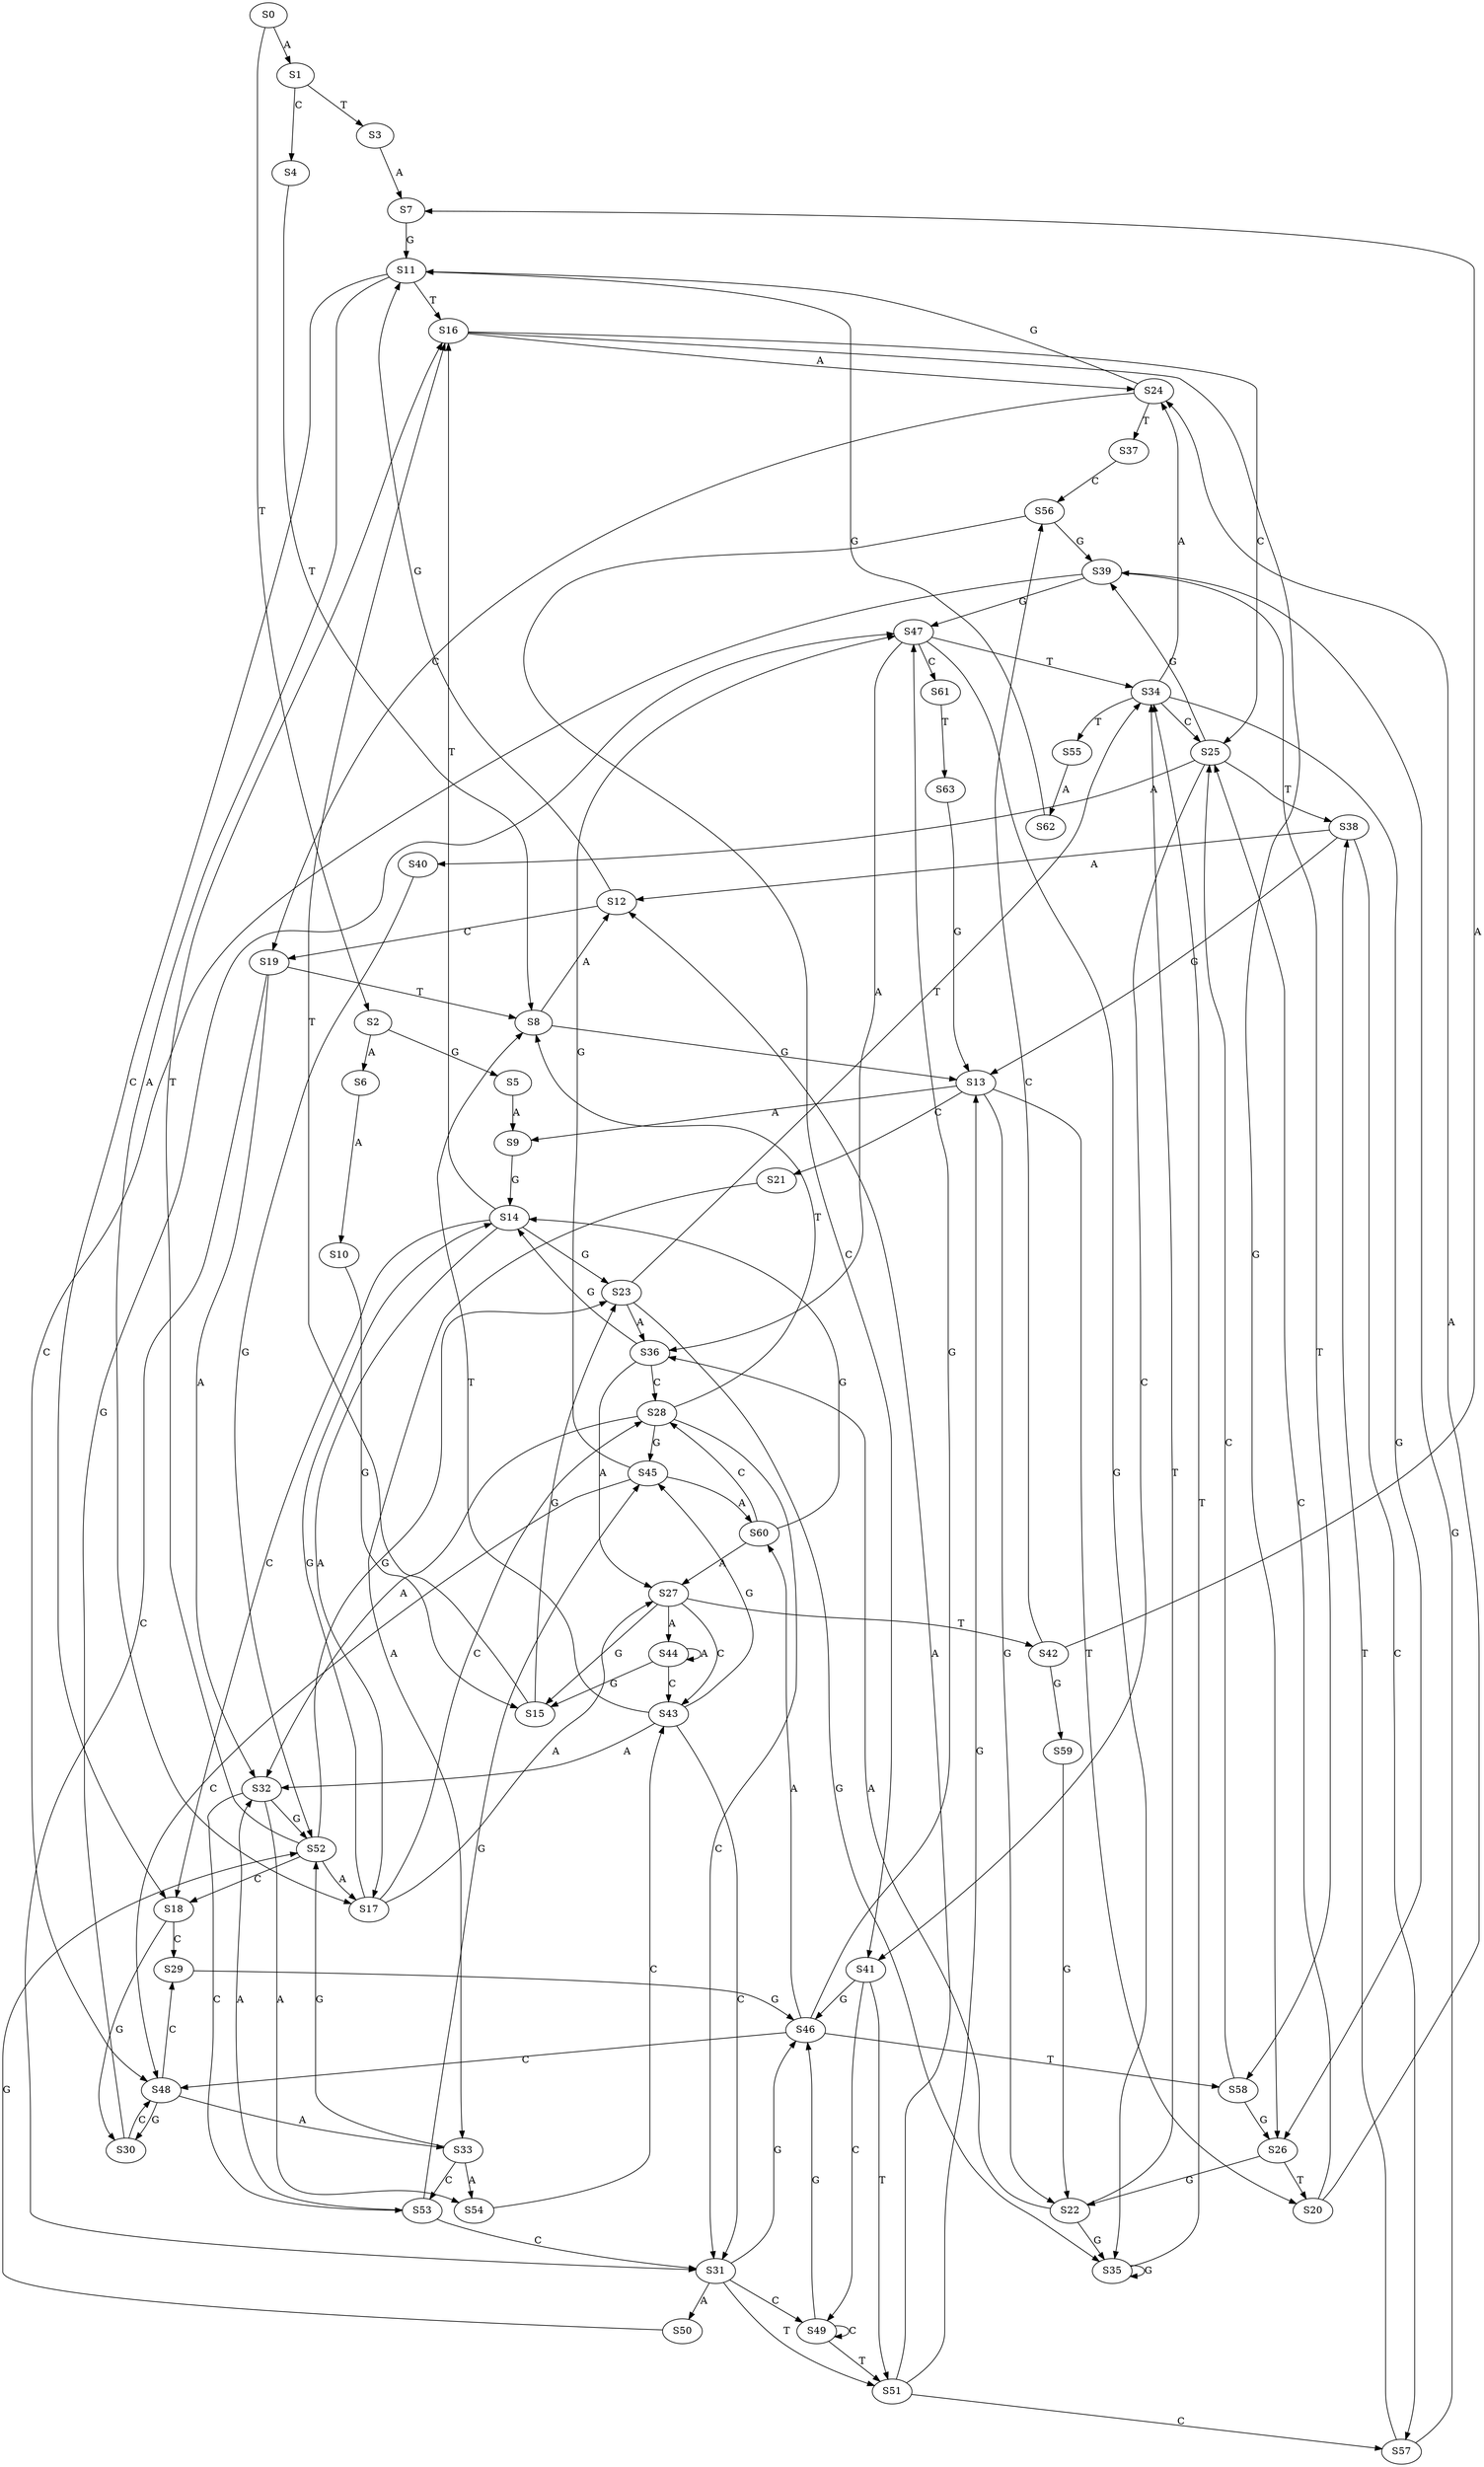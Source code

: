 strict digraph  {
	S0 -> S1 [ label = A ];
	S0 -> S2 [ label = T ];
	S1 -> S3 [ label = T ];
	S1 -> S4 [ label = C ];
	S2 -> S5 [ label = G ];
	S2 -> S6 [ label = A ];
	S3 -> S7 [ label = A ];
	S4 -> S8 [ label = T ];
	S5 -> S9 [ label = A ];
	S6 -> S10 [ label = A ];
	S7 -> S11 [ label = G ];
	S8 -> S12 [ label = A ];
	S8 -> S13 [ label = G ];
	S9 -> S14 [ label = G ];
	S10 -> S15 [ label = G ];
	S11 -> S16 [ label = T ];
	S11 -> S17 [ label = A ];
	S11 -> S18 [ label = C ];
	S12 -> S11 [ label = G ];
	S12 -> S19 [ label = C ];
	S13 -> S9 [ label = A ];
	S13 -> S20 [ label = T ];
	S13 -> S21 [ label = C ];
	S13 -> S22 [ label = G ];
	S14 -> S16 [ label = T ];
	S14 -> S17 [ label = A ];
	S14 -> S23 [ label = G ];
	S14 -> S18 [ label = C ];
	S15 -> S16 [ label = T ];
	S15 -> S23 [ label = G ];
	S16 -> S24 [ label = A ];
	S16 -> S25 [ label = C ];
	S16 -> S26 [ label = G ];
	S17 -> S27 [ label = A ];
	S17 -> S14 [ label = G ];
	S17 -> S28 [ label = C ];
	S18 -> S29 [ label = C ];
	S18 -> S30 [ label = G ];
	S19 -> S31 [ label = C ];
	S19 -> S8 [ label = T ];
	S19 -> S32 [ label = A ];
	S20 -> S25 [ label = C ];
	S20 -> S24 [ label = A ];
	S21 -> S33 [ label = A ];
	S22 -> S34 [ label = T ];
	S22 -> S35 [ label = G ];
	S22 -> S36 [ label = A ];
	S23 -> S36 [ label = A ];
	S23 -> S34 [ label = T ];
	S23 -> S35 [ label = G ];
	S24 -> S37 [ label = T ];
	S24 -> S11 [ label = G ];
	S24 -> S19 [ label = C ];
	S25 -> S38 [ label = T ];
	S25 -> S39 [ label = G ];
	S25 -> S40 [ label = A ];
	S25 -> S41 [ label = C ];
	S26 -> S20 [ label = T ];
	S26 -> S22 [ label = G ];
	S27 -> S42 [ label = T ];
	S27 -> S43 [ label = C ];
	S27 -> S44 [ label = A ];
	S27 -> S15 [ label = G ];
	S28 -> S8 [ label = T ];
	S28 -> S31 [ label = C ];
	S28 -> S32 [ label = A ];
	S28 -> S45 [ label = G ];
	S29 -> S46 [ label = G ];
	S30 -> S47 [ label = G ];
	S30 -> S48 [ label = C ];
	S31 -> S49 [ label = C ];
	S31 -> S50 [ label = A ];
	S31 -> S51 [ label = T ];
	S31 -> S46 [ label = G ];
	S32 -> S52 [ label = G ];
	S32 -> S53 [ label = C ];
	S32 -> S54 [ label = A ];
	S33 -> S52 [ label = G ];
	S33 -> S54 [ label = A ];
	S33 -> S53 [ label = C ];
	S34 -> S24 [ label = A ];
	S34 -> S26 [ label = G ];
	S34 -> S25 [ label = C ];
	S34 -> S55 [ label = T ];
	S35 -> S34 [ label = T ];
	S35 -> S35 [ label = G ];
	S36 -> S27 [ label = A ];
	S36 -> S28 [ label = C ];
	S36 -> S14 [ label = G ];
	S37 -> S56 [ label = C ];
	S38 -> S13 [ label = G ];
	S38 -> S57 [ label = C ];
	S38 -> S12 [ label = A ];
	S39 -> S47 [ label = G ];
	S39 -> S58 [ label = T ];
	S39 -> S48 [ label = C ];
	S40 -> S52 [ label = G ];
	S41 -> S49 [ label = C ];
	S41 -> S51 [ label = T ];
	S41 -> S46 [ label = G ];
	S42 -> S7 [ label = A ];
	S42 -> S56 [ label = C ];
	S42 -> S59 [ label = G ];
	S43 -> S32 [ label = A ];
	S43 -> S31 [ label = C ];
	S43 -> S45 [ label = G ];
	S43 -> S8 [ label = T ];
	S44 -> S15 [ label = G ];
	S44 -> S43 [ label = C ];
	S44 -> S44 [ label = A ];
	S45 -> S60 [ label = A ];
	S45 -> S47 [ label = G ];
	S45 -> S48 [ label = C ];
	S46 -> S60 [ label = A ];
	S46 -> S58 [ label = T ];
	S46 -> S47 [ label = G ];
	S46 -> S48 [ label = C ];
	S47 -> S36 [ label = A ];
	S47 -> S35 [ label = G ];
	S47 -> S61 [ label = C ];
	S47 -> S34 [ label = T ];
	S48 -> S29 [ label = C ];
	S48 -> S30 [ label = G ];
	S48 -> S33 [ label = A ];
	S49 -> S46 [ label = G ];
	S49 -> S49 [ label = C ];
	S49 -> S51 [ label = T ];
	S50 -> S52 [ label = G ];
	S51 -> S12 [ label = A ];
	S51 -> S13 [ label = G ];
	S51 -> S57 [ label = C ];
	S52 -> S23 [ label = G ];
	S52 -> S16 [ label = T ];
	S52 -> S17 [ label = A ];
	S52 -> S18 [ label = C ];
	S53 -> S31 [ label = C ];
	S53 -> S32 [ label = A ];
	S53 -> S45 [ label = G ];
	S54 -> S43 [ label = C ];
	S55 -> S62 [ label = A ];
	S56 -> S41 [ label = C ];
	S56 -> S39 [ label = G ];
	S57 -> S38 [ label = T ];
	S57 -> S39 [ label = G ];
	S58 -> S25 [ label = C ];
	S58 -> S26 [ label = G ];
	S59 -> S22 [ label = G ];
	S60 -> S27 [ label = A ];
	S60 -> S28 [ label = C ];
	S60 -> S14 [ label = G ];
	S61 -> S63 [ label = T ];
	S62 -> S11 [ label = G ];
	S63 -> S13 [ label = G ];
}

